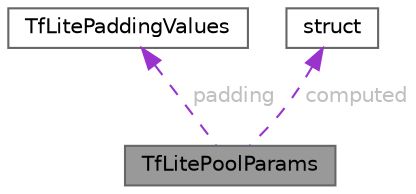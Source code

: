 digraph "TfLitePoolParams"
{
 // LATEX_PDF_SIZE
  bgcolor="transparent";
  edge [fontname=Helvetica,fontsize=10,labelfontname=Helvetica,labelfontsize=10];
  node [fontname=Helvetica,fontsize=10,shape=box,height=0.2,width=0.4];
  Node1 [id="Node000001",label="TfLitePoolParams",height=0.2,width=0.4,color="gray40", fillcolor="grey60", style="filled", fontcolor="black",tooltip=" "];
  Node2 -> Node1 [id="edge1_Node000001_Node000002",dir="back",color="darkorchid3",style="dashed",tooltip=" ",label=" padding",fontcolor="grey" ];
  Node2 [id="Node000002",label="TfLitePaddingValues",height=0.2,width=0.4,color="gray40", fillcolor="white", style="filled",URL="$struct_tf_lite_padding_values.html",tooltip=" "];
  Node3 -> Node1 [id="edge2_Node000001_Node000003",dir="back",color="darkorchid3",style="dashed",tooltip=" ",label=" computed",fontcolor="grey" ];
  Node3 [id="Node000003",label="struct",height=0.2,width=0.4,color="gray40", fillcolor="white", style="filled",tooltip=" "];
}

